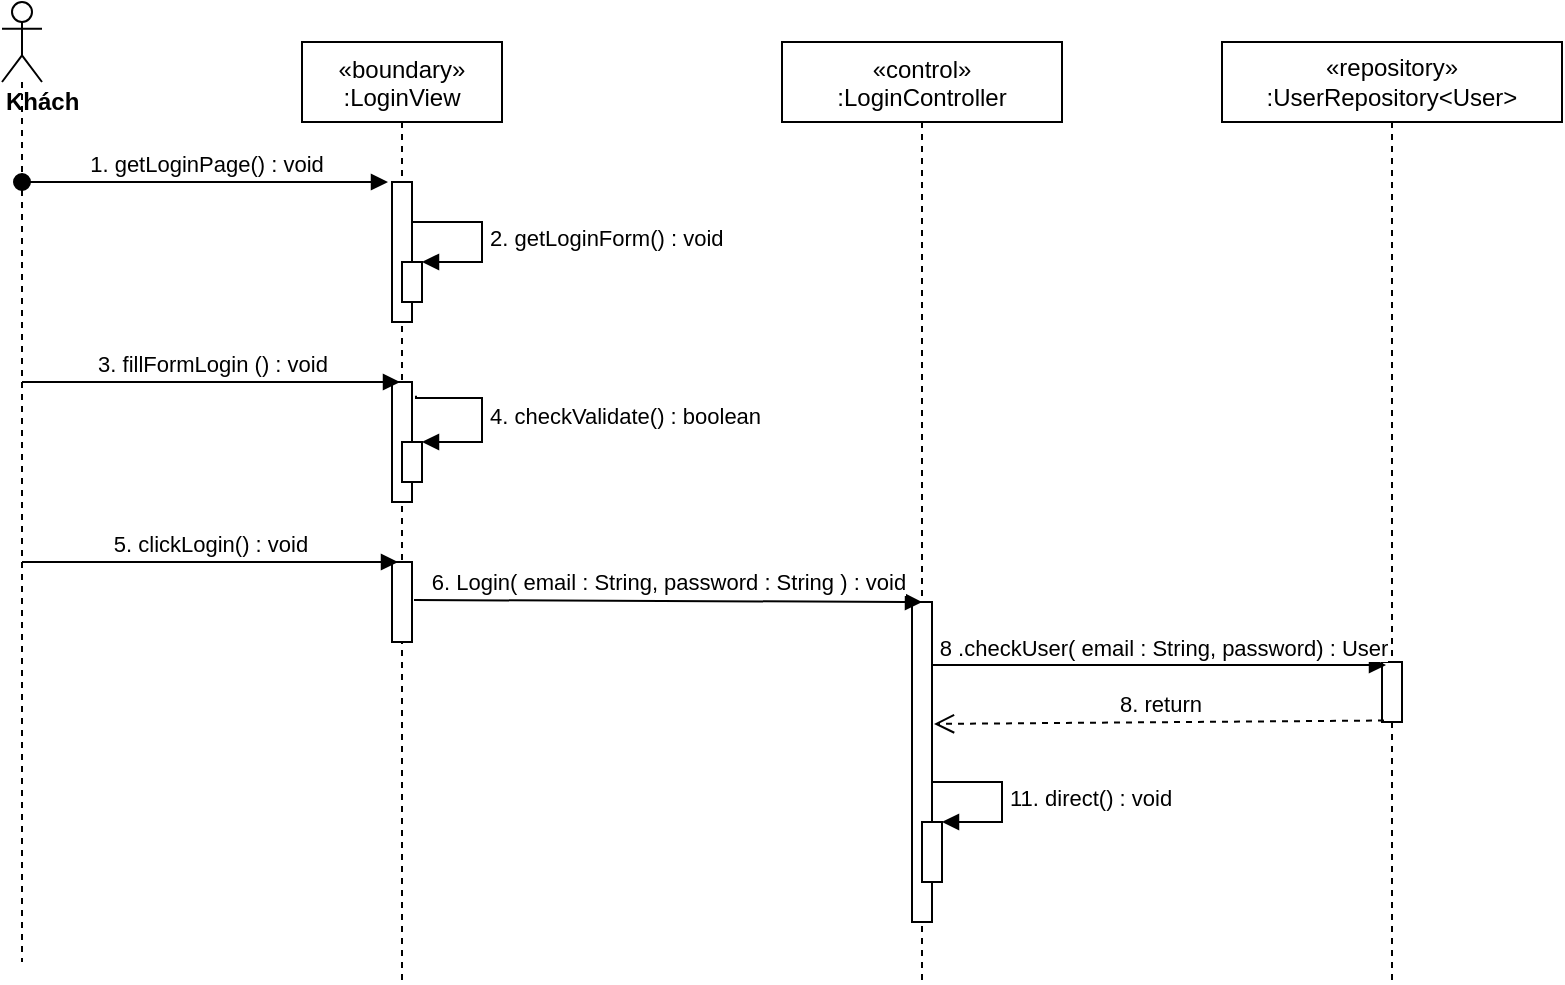 <mxfile version="14.7.0" type="device"><diagram id="kgpKYQtTHZ0yAKxKKP6v" name="Page-1"><mxGraphModel dx="1108" dy="482" grid="1" gridSize="10" guides="1" tooltips="1" connect="1" arrows="1" fold="1" page="1" pageScale="1" pageWidth="850" pageHeight="1100" math="0" shadow="0"><root><mxCell id="0"/><mxCell id="1" parent="0"/><mxCell id="hdyq-Z9HCqLT5VW3QjL_-1" value="«boundary»&#10;:LoginView" style="shape=umlLifeline;perimeter=lifelinePerimeter;container=1;collapsible=0;recursiveResize=0;rounded=0;shadow=0;strokeWidth=1;" parent="1" vertex="1"><mxGeometry x="230" y="80" width="100" height="470" as="geometry"/></mxCell><mxCell id="hdyq-Z9HCqLT5VW3QjL_-2" value="" style="points=[];perimeter=orthogonalPerimeter;rounded=0;shadow=0;strokeWidth=1;" parent="hdyq-Z9HCqLT5VW3QjL_-1" vertex="1"><mxGeometry x="45" y="70" width="10" height="70" as="geometry"/></mxCell><mxCell id="hdyq-Z9HCqLT5VW3QjL_-3" value="" style="points=[];perimeter=orthogonalPerimeter;rounded=0;shadow=0;strokeWidth=1;" parent="hdyq-Z9HCqLT5VW3QjL_-1" vertex="1"><mxGeometry x="45" y="170" width="10" height="60" as="geometry"/></mxCell><mxCell id="yucO8W2UAQQDanjgkgmb-2" value="" style="html=1;points=[];perimeter=orthogonalPerimeter;" parent="hdyq-Z9HCqLT5VW3QjL_-1" vertex="1"><mxGeometry x="50" y="110" width="10" height="20" as="geometry"/></mxCell><mxCell id="yucO8W2UAQQDanjgkgmb-3" value="2. getLoginForm() : void" style="edgeStyle=orthogonalEdgeStyle;html=1;align=left;spacingLeft=2;endArrow=block;rounded=0;entryX=1;entryY=0;" parent="hdyq-Z9HCqLT5VW3QjL_-1" source="hdyq-Z9HCqLT5VW3QjL_-2" target="yucO8W2UAQQDanjgkgmb-2" edge="1"><mxGeometry relative="1" as="geometry"><mxPoint x="70" y="70" as="sourcePoint"/><Array as="points"><mxPoint x="90" y="90"/><mxPoint x="90" y="110"/></Array></mxGeometry></mxCell><mxCell id="yucO8W2UAQQDanjgkgmb-7" value="" style="html=1;points=[];perimeter=orthogonalPerimeter;" parent="hdyq-Z9HCqLT5VW3QjL_-1" vertex="1"><mxGeometry x="50" y="200" width="10" height="20" as="geometry"/></mxCell><mxCell id="yucO8W2UAQQDanjgkgmb-8" value="4. checkValidate() : boolean" style="edgeStyle=orthogonalEdgeStyle;html=1;align=left;spacingLeft=2;endArrow=block;rounded=0;exitX=1.2;exitY=0.114;exitDx=0;exitDy=0;exitPerimeter=0;" parent="hdyq-Z9HCqLT5VW3QjL_-1" source="hdyq-Z9HCqLT5VW3QjL_-3" target="yucO8W2UAQQDanjgkgmb-7" edge="1"><mxGeometry relative="1" as="geometry"><mxPoint x="180" y="110" as="sourcePoint"/><Array as="points"><mxPoint x="57" y="178"/><mxPoint x="90" y="178"/><mxPoint x="90" y="200"/></Array><mxPoint x="120" y="240" as="targetPoint"/></mxGeometry></mxCell><mxCell id="yucO8W2UAQQDanjgkgmb-10" value="" style="html=1;points=[];perimeter=orthogonalPerimeter;" parent="hdyq-Z9HCqLT5VW3QjL_-1" vertex="1"><mxGeometry x="45" y="260" width="10" height="40" as="geometry"/></mxCell><mxCell id="hdyq-Z9HCqLT5VW3QjL_-4" value="«control»&#10;:LoginController" style="shape=umlLifeline;perimeter=lifelinePerimeter;container=1;collapsible=0;recursiveResize=0;rounded=0;shadow=0;strokeWidth=1;" parent="1" vertex="1"><mxGeometry x="470" y="80" width="140" height="470" as="geometry"/></mxCell><mxCell id="hdyq-Z9HCqLT5VW3QjL_-5" value="" style="points=[];perimeter=orthogonalPerimeter;rounded=0;shadow=0;strokeWidth=1;" parent="hdyq-Z9HCqLT5VW3QjL_-4" vertex="1"><mxGeometry x="65" y="280" width="10" height="160" as="geometry"/></mxCell><mxCell id="hdyq-Z9HCqLT5VW3QjL_-6" value="&lt;div&gt;&lt;b&gt;Khách&lt;/b&gt;&lt;/div&gt;" style="shape=umlLifeline;participant=umlActor;perimeter=lifelinePerimeter;whiteSpace=wrap;html=1;container=1;collapsible=0;recursiveResize=0;verticalAlign=top;spacingTop=36;outlineConnect=0;align=left;" parent="1" vertex="1"><mxGeometry x="80" y="60" width="20" height="480" as="geometry"/></mxCell><mxCell id="yucO8W2UAQQDanjgkgmb-1" value="1. getLoginPage() : void" style="html=1;verticalAlign=bottom;startArrow=oval;startFill=1;endArrow=block;startSize=8;entryX=-0.2;entryY=0;entryDx=0;entryDy=0;entryPerimeter=0;" parent="1" source="hdyq-Z9HCqLT5VW3QjL_-6" target="hdyq-Z9HCqLT5VW3QjL_-2" edge="1"><mxGeometry width="60" relative="1" as="geometry"><mxPoint x="390" y="220" as="sourcePoint"/><mxPoint x="450" y="220" as="targetPoint"/></mxGeometry></mxCell><mxCell id="yucO8W2UAQQDanjgkgmb-4" value="3. fillFormLogin () : void" style="html=1;verticalAlign=bottom;endArrow=block;entryX=0.4;entryY=0;entryDx=0;entryDy=0;entryPerimeter=0;" parent="1" source="hdyq-Z9HCqLT5VW3QjL_-6" target="hdyq-Z9HCqLT5VW3QjL_-3" edge="1"><mxGeometry width="80" relative="1" as="geometry"><mxPoint x="380" y="220" as="sourcePoint"/><mxPoint x="460" y="220" as="targetPoint"/></mxGeometry></mxCell><mxCell id="yucO8W2UAQQDanjgkgmb-9" value="5. clickLogin() : void" style="html=1;verticalAlign=bottom;endArrow=block;entryX=0.3;entryY=0;entryDx=0;entryDy=0;entryPerimeter=0;" parent="1" source="hdyq-Z9HCqLT5VW3QjL_-6" target="yucO8W2UAQQDanjgkgmb-10" edge="1"><mxGeometry width="80" relative="1" as="geometry"><mxPoint x="380" y="320" as="sourcePoint"/><mxPoint x="278" y="344" as="targetPoint"/></mxGeometry></mxCell><mxCell id="yucO8W2UAQQDanjgkgmb-11" value="6. Login( email : String, password : String ) : void" style="html=1;verticalAlign=bottom;endArrow=block;exitX=1.1;exitY=0.475;exitDx=0;exitDy=0;exitPerimeter=0;" parent="1" source="yucO8W2UAQQDanjgkgmb-10" edge="1"><mxGeometry width="80" relative="1" as="geometry"><mxPoint x="300" y="360" as="sourcePoint"/><mxPoint x="540" y="360" as="targetPoint"/></mxGeometry></mxCell><mxCell id="yucO8W2UAQQDanjgkgmb-12" value="&lt;span&gt;«repository»&lt;br&gt;&lt;/span&gt;:UserRepository&amp;lt;User&amp;gt;" style="shape=umlLifeline;perimeter=lifelinePerimeter;whiteSpace=wrap;html=1;container=1;collapsible=0;recursiveResize=0;outlineConnect=0;" parent="1" vertex="1"><mxGeometry x="690" y="80" width="170" height="470" as="geometry"/></mxCell><mxCell id="yucO8W2UAQQDanjgkgmb-13" value="" style="points=[];perimeter=orthogonalPerimeter;rounded=0;shadow=0;strokeWidth=1;" parent="yucO8W2UAQQDanjgkgmb-12" vertex="1"><mxGeometry x="80" y="310" width="10" height="30" as="geometry"/></mxCell><mxCell id="yucO8W2UAQQDanjgkgmb-16" value="&lt;span style=&quot;font-family: &amp;#34;helvetica&amp;#34;&quot;&gt;&amp;nbsp;8 .checkUser( email : String, password) : User&lt;/span&gt;" style="html=1;verticalAlign=bottom;endArrow=block;entryX=0.2;entryY=0.05;entryDx=0;entryDy=0;entryPerimeter=0;" parent="1" source="hdyq-Z9HCqLT5VW3QjL_-5" target="yucO8W2UAQQDanjgkgmb-13" edge="1"><mxGeometry width="80" relative="1" as="geometry"><mxPoint x="804" y="400.16" as="sourcePoint"/><mxPoint x="760" y="330" as="targetPoint"/></mxGeometry></mxCell><mxCell id="yucO8W2UAQQDanjgkgmb-17" value="8. return" style="html=1;verticalAlign=bottom;endArrow=open;dashed=1;endSize=8;exitX=0.1;exitY=0.975;exitDx=0;exitDy=0;exitPerimeter=0;entryX=1.1;entryY=0.381;entryDx=0;entryDy=0;entryPerimeter=0;" parent="1" source="yucO8W2UAQQDanjgkgmb-13" edge="1" target="hdyq-Z9HCqLT5VW3QjL_-5"><mxGeometry relative="1" as="geometry"><mxPoint x="760" y="330" as="sourcePoint"/><mxPoint x="570" y="421" as="targetPoint"/></mxGeometry></mxCell><mxCell id="yucO8W2UAQQDanjgkgmb-19" value="" style="html=1;points=[];perimeter=orthogonalPerimeter;" parent="1" vertex="1"><mxGeometry x="540" y="470" width="10" height="30" as="geometry"/></mxCell><mxCell id="yucO8W2UAQQDanjgkgmb-20" value="11. direct() : void" style="edgeStyle=orthogonalEdgeStyle;html=1;align=left;spacingLeft=2;endArrow=block;rounded=0;entryX=1;entryY=0;" parent="1" source="hdyq-Z9HCqLT5VW3QjL_-5" target="yucO8W2UAQQDanjgkgmb-19" edge="1"><mxGeometry relative="1" as="geometry"><mxPoint x="550" y="470" as="sourcePoint"/><Array as="points"><mxPoint x="580" y="450"/><mxPoint x="580" y="470"/></Array></mxGeometry></mxCell></root></mxGraphModel></diagram></mxfile>